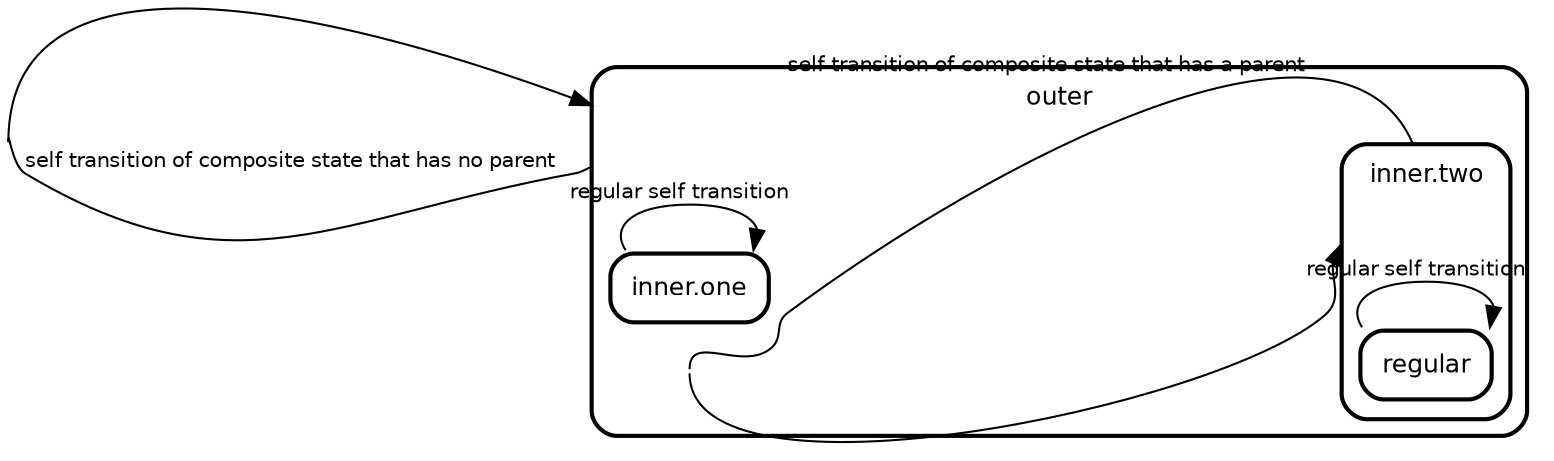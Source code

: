 digraph "state transitions" {
  fontname="Helvetica" fontsize=12 penwidth=2.0 splines=true ordering=out compound=true overlap=scale nodesep=0.3 ranksep=0.1 rankdir=LR
  node [shape=plaintext style=filled fillcolor="#FFFFFF01" fontname=Helvetica fontsize=12 penwidth=2.0]
  edge [fontname=Helvetica fontsize=10]

  "self_tr_outer_outer_9" [shape=point style=invis width=0 height=0 fixedsize=true]
  subgraph "cluster_outer" {
    class="state regular" color="black" label= <
    <table cellborder="0" border="0">
      <tr><td>outer</td></tr>
    </table>
    > style=rounded penwidth=2.0
    "outer" [shape=point style=invis margin=0 width=0 height=0 fixedsize=true]
      "inner.one" [margin=0 class="state regular" color="black" label= <
        <table align="center" cellborder="0" border="2" style="rounded" width="48">
          <tr><td width="48" cellpadding="7">inner.one</td></tr>
        </table>
      >]
      "self_tr_inner.two_inner.two_8" [shape=point style=invis width=0 height=0 fixedsize=true]
      subgraph "cluster_inner.two" {
        class="state regular" color="black" label= <
        <table cellborder="0" border="0">
          <tr><td>inner.two</td></tr>
        </table>
        > style=rounded penwidth=2.0
        "inner.two" [shape=point style=invis margin=0 width=0 height=0 fixedsize=true]
          "regular" [margin=0 class="state regular" color="black" label= <
            <table align="center" cellborder="0" border="2" style="rounded" width="48">
              <tr><td width="48" cellpadding="7">regular</td></tr>
            </table>
          >]

          "regular" -> "regular" [label="regular self transition   \l" color="black" fontcolor="black" class="transition"]
      }

      "inner.one" -> "inner.one" [label="regular self transition   \l" color="black" fontcolor="black" class="transition"]
      "inner.two" -> "self_tr_inner.two_inner.two_8" [label="self transition of composite state that has a parent   \l" arrowhead=none tailport="n" headport="n" ltail="cluster_inner.two" color="black" fontcolor="black" class="transition"]
      "self_tr_inner.two_inner.two_8" -> "inner.two" [lhead="cluster_inner.two" tailport="s" color="black" class="transition"]
  }

  "outer" -> "self_tr_outer_outer_9" [label="self transition of composite state that has no parent   \l" arrowhead=none tailport="n" headport="n" ltail="cluster_outer" color="black" fontcolor="black" class="transition"]
  "self_tr_outer_outer_9" -> "outer" [lhead="cluster_outer" tailport="n" color="black" class="transition"]
}
